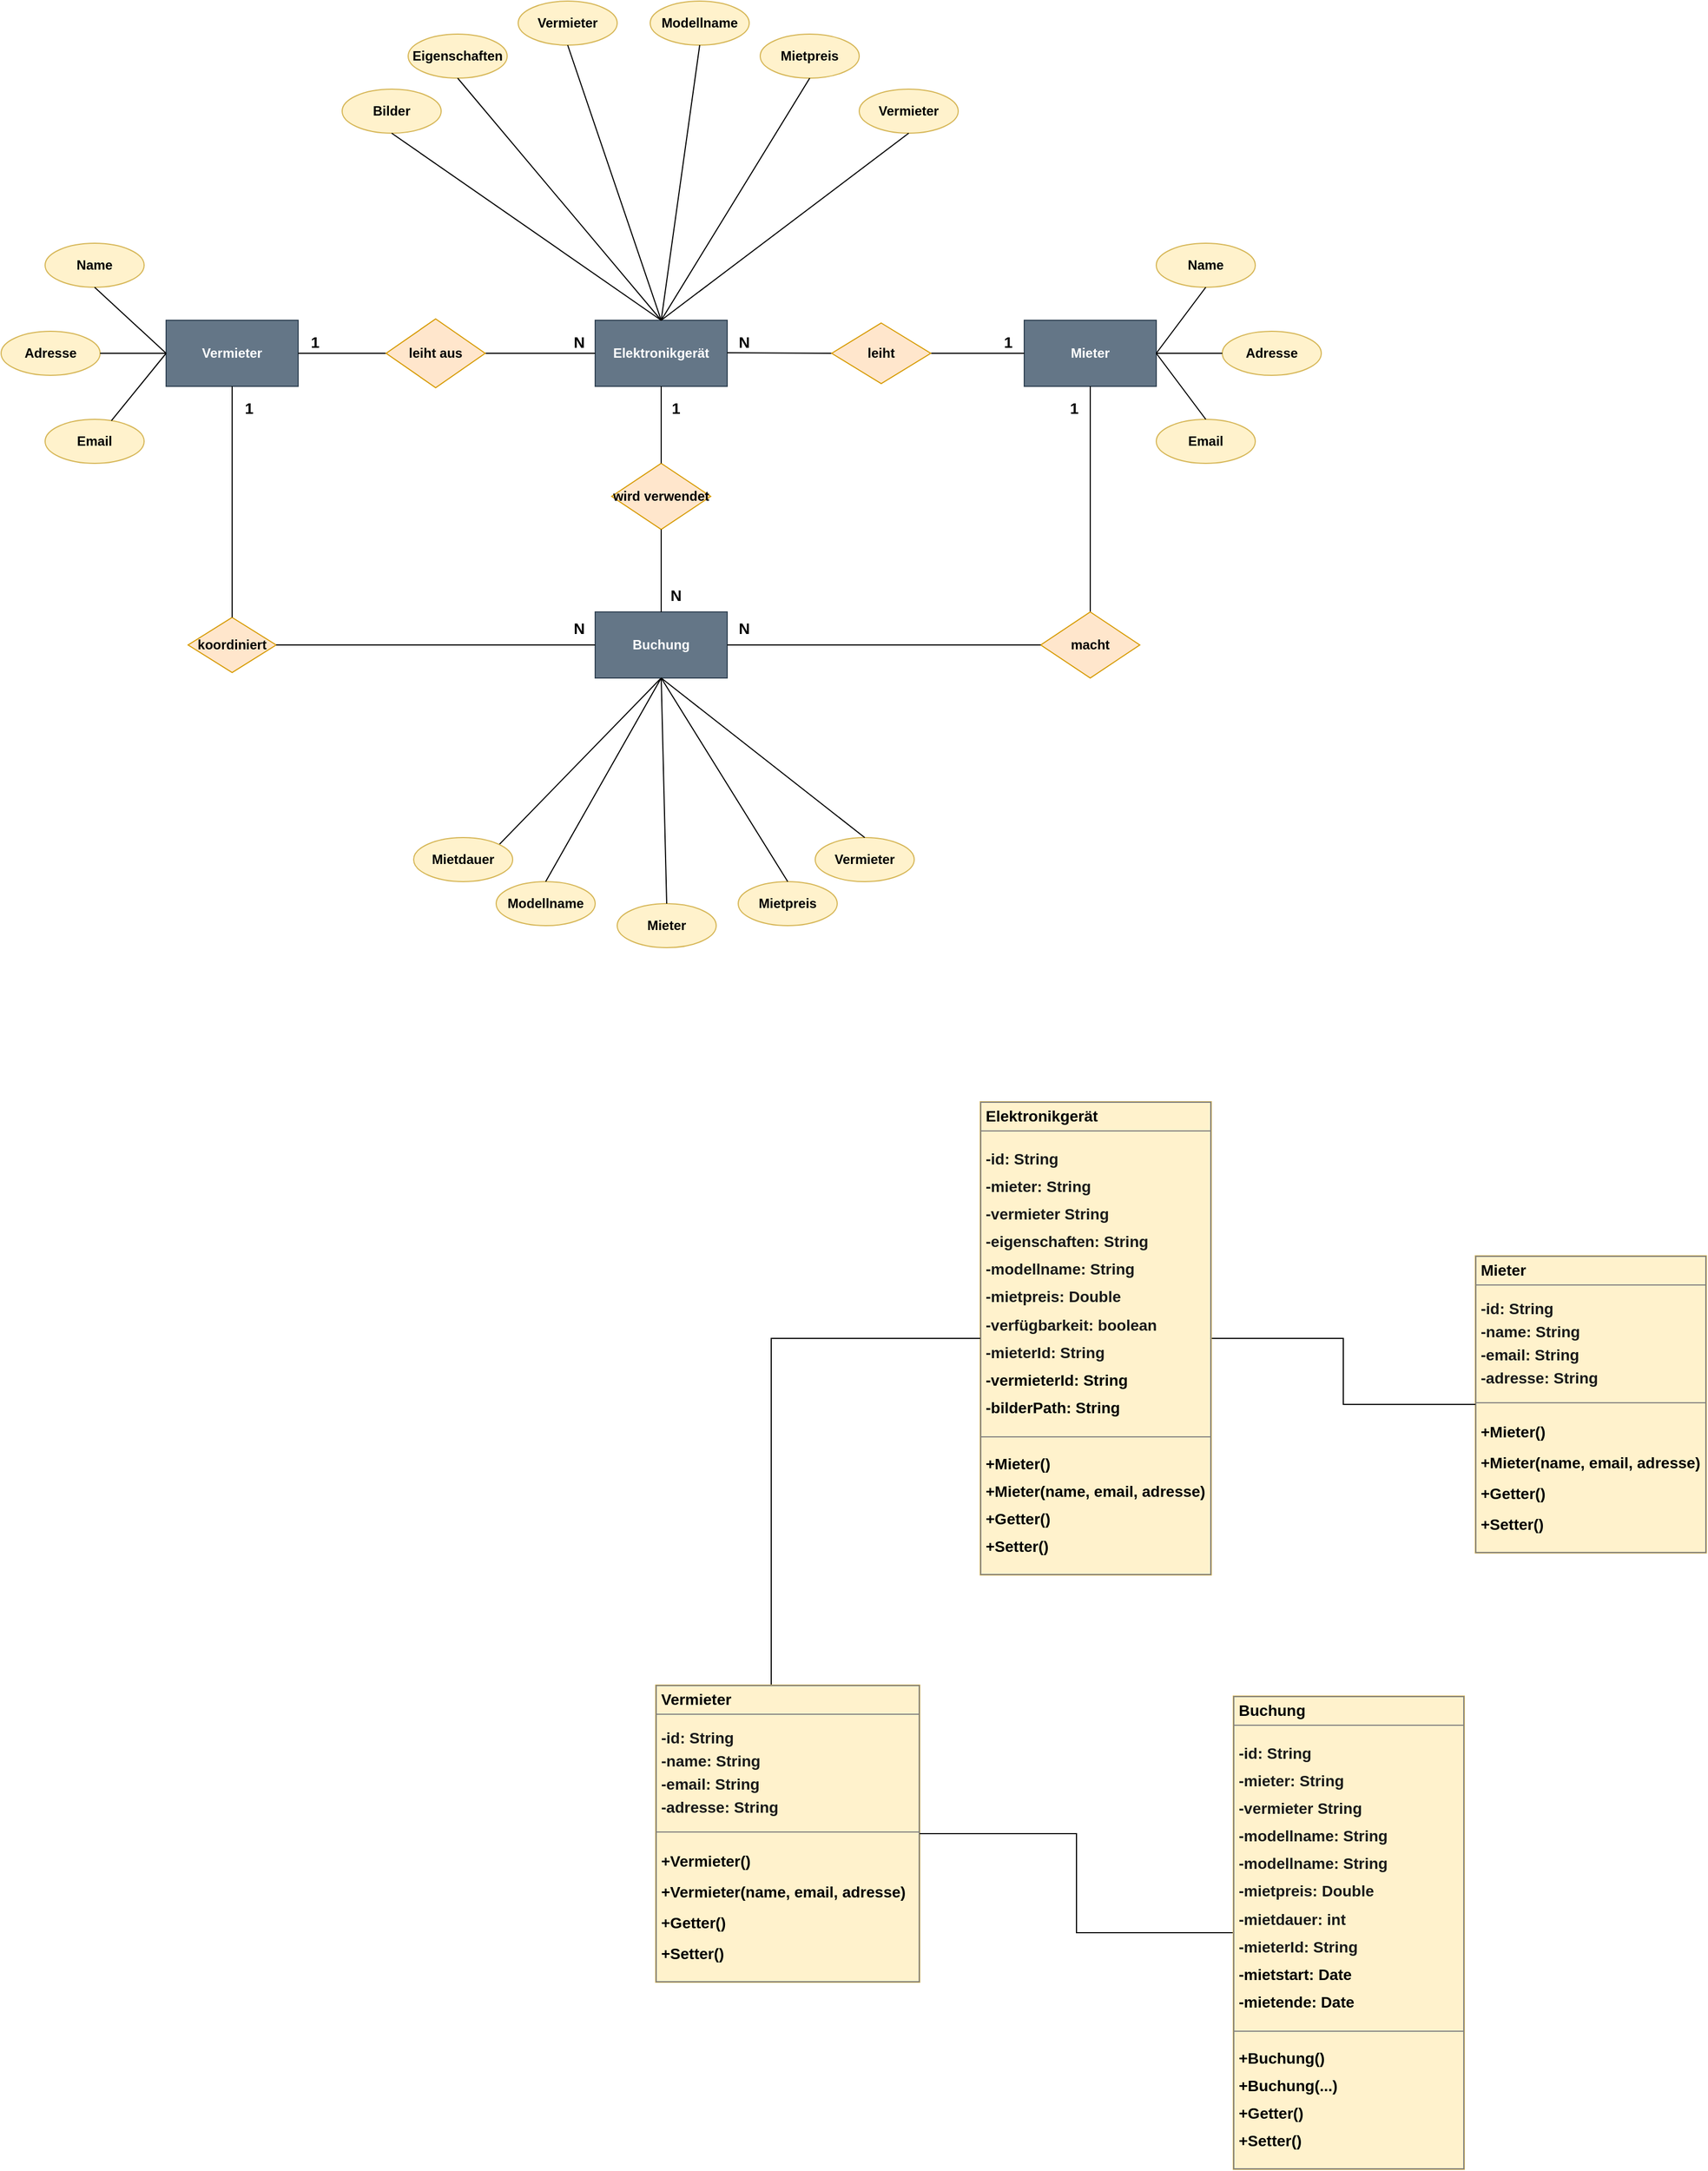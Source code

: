 <mxfile version="24.3.1" type="github">
  <diagram name="Seite-1" id="sf7AtgLrdprSRRGnxpYT">
    <mxGraphModel dx="2856" dy="878" grid="1" gridSize="10" guides="1" tooltips="1" connect="1" arrows="1" fold="1" page="1" pageScale="1" pageWidth="1169" pageHeight="827" background="#ffffff" math="0" shadow="0">
      <root>
        <mxCell id="0" />
        <mxCell id="1" parent="0" />
        <mxCell id="HqAzUA0z8fRsG4E1p8cJ-1" value="&lt;b&gt;Vermieter&lt;/b&gt;" style="rounded=0;whiteSpace=wrap;html=1;fillColor=#647687;strokeColor=#314354;fontColor=#ffffff;" parent="1" vertex="1">
          <mxGeometry x="-50" y="320" width="120" height="60" as="geometry" />
        </mxCell>
        <mxCell id="HqAzUA0z8fRsG4E1p8cJ-2" value="&lt;b&gt;Mieter&lt;/b&gt;" style="rounded=0;whiteSpace=wrap;html=1;fillColor=#647687;fontColor=#ffffff;strokeColor=#314354;" parent="1" vertex="1">
          <mxGeometry x="730" y="320" width="120" height="60" as="geometry" />
        </mxCell>
        <mxCell id="HqAzUA0z8fRsG4E1p8cJ-3" value="&lt;b&gt;Elektronikgerät&lt;/b&gt;" style="rounded=0;whiteSpace=wrap;html=1;fillColor=#647687;fontColor=#ffffff;strokeColor=#314354;" parent="1" vertex="1">
          <mxGeometry x="340" y="320" width="120" height="60" as="geometry" />
        </mxCell>
        <mxCell id="HqAzUA0z8fRsG4E1p8cJ-5" value="" style="endArrow=none;html=1;rounded=0;exitX=1;exitY=0.5;exitDx=0;exitDy=0;entryX=0;entryY=0.5;entryDx=0;entryDy=0;entryPerimeter=0;" parent="1" source="HqAzUA0z8fRsG4E1p8cJ-7" target="HqAzUA0z8fRsG4E1p8cJ-3" edge="1">
          <mxGeometry width="50" height="50" relative="1" as="geometry">
            <mxPoint x="350" y="400" as="sourcePoint" />
            <mxPoint x="400" y="350" as="targetPoint" />
          </mxGeometry>
        </mxCell>
        <mxCell id="HqAzUA0z8fRsG4E1p8cJ-6" value="" style="endArrow=none;html=1;rounded=0;exitX=1;exitY=0.5;exitDx=0;exitDy=0;entryX=0;entryY=0.5;entryDx=0;entryDy=0;" parent="1" source="HqAzUA0z8fRsG4E1p8cJ-9" target="HqAzUA0z8fRsG4E1p8cJ-2" edge="1">
          <mxGeometry width="50" height="50" relative="1" as="geometry">
            <mxPoint x="460" y="349.5" as="sourcePoint" />
            <mxPoint x="640" y="349.5" as="targetPoint" />
          </mxGeometry>
        </mxCell>
        <mxCell id="HqAzUA0z8fRsG4E1p8cJ-8" value="" style="endArrow=none;html=1;rounded=0;exitX=1;exitY=0.5;exitDx=0;exitDy=0;entryX=0;entryY=0.5;entryDx=0;entryDy=0;entryPerimeter=0;" parent="1" source="HqAzUA0z8fRsG4E1p8cJ-1" target="HqAzUA0z8fRsG4E1p8cJ-7" edge="1">
          <mxGeometry width="50" height="50" relative="1" as="geometry">
            <mxPoint x="160" y="350" as="sourcePoint" />
            <mxPoint x="340" y="350" as="targetPoint" />
          </mxGeometry>
        </mxCell>
        <mxCell id="HqAzUA0z8fRsG4E1p8cJ-7" value="&lt;b&gt;leiht aus&lt;/b&gt;" style="rhombus;whiteSpace=wrap;html=1;fillColor=#ffe6cc;strokeColor=#d79b00;" parent="1" vertex="1">
          <mxGeometry x="150" y="318.75" width="90" height="62.5" as="geometry" />
        </mxCell>
        <mxCell id="HqAzUA0z8fRsG4E1p8cJ-10" value="" style="endArrow=none;html=1;rounded=0;exitX=1;exitY=0.5;exitDx=0;exitDy=0;entryX=0;entryY=0.5;entryDx=0;entryDy=0;entryPerimeter=0;" parent="1" target="HqAzUA0z8fRsG4E1p8cJ-9" edge="1">
          <mxGeometry width="50" height="50" relative="1" as="geometry">
            <mxPoint x="460" y="349.5" as="sourcePoint" />
            <mxPoint x="640" y="349.5" as="targetPoint" />
          </mxGeometry>
        </mxCell>
        <mxCell id="HqAzUA0z8fRsG4E1p8cJ-9" value="&lt;b&gt;leiht&lt;/b&gt;" style="rhombus;whiteSpace=wrap;html=1;fillColor=#ffe6cc;strokeColor=#d79b00;" parent="1" vertex="1">
          <mxGeometry x="555" y="322.5" width="90" height="55" as="geometry" />
        </mxCell>
        <mxCell id="HqAzUA0z8fRsG4E1p8cJ-11" value="&lt;b&gt;Adresse&lt;/b&gt;" style="ellipse;whiteSpace=wrap;html=1;fillColor=#fff2cc;strokeColor=#d6b656;" parent="1" vertex="1">
          <mxGeometry x="-200" y="330" width="90" height="40" as="geometry" />
        </mxCell>
        <mxCell id="HqAzUA0z8fRsG4E1p8cJ-12" value="&lt;b&gt;Name&lt;/b&gt;" style="ellipse;whiteSpace=wrap;html=1;fillColor=#fff2cc;strokeColor=#d6b656;" parent="1" vertex="1">
          <mxGeometry x="-160" y="250" width="90" height="40" as="geometry" />
        </mxCell>
        <mxCell id="HqAzUA0z8fRsG4E1p8cJ-13" value="&lt;b&gt;Email&lt;/b&gt;" style="ellipse;whiteSpace=wrap;html=1;fillColor=#fff2cc;strokeColor=#d6b656;" parent="1" vertex="1">
          <mxGeometry x="-160" y="410" width="90" height="40" as="geometry" />
        </mxCell>
        <mxCell id="HqAzUA0z8fRsG4E1p8cJ-14" value="" style="endArrow=none;html=1;rounded=0;exitX=0.5;exitY=1;exitDx=0;exitDy=0;entryX=0;entryY=0.5;entryDx=0;entryDy=0;" parent="1" source="HqAzUA0z8fRsG4E1p8cJ-12" target="HqAzUA0z8fRsG4E1p8cJ-1" edge="1">
          <mxGeometry width="50" height="50" relative="1" as="geometry">
            <mxPoint x="-70" y="280" as="sourcePoint" />
            <mxPoint x="20" y="280" as="targetPoint" />
          </mxGeometry>
        </mxCell>
        <mxCell id="HqAzUA0z8fRsG4E1p8cJ-16" value="" style="endArrow=none;html=1;rounded=0;exitX=0;exitY=0.5;exitDx=0;exitDy=0;entryX=1;entryY=0.5;entryDx=0;entryDy=0;" parent="1" source="HqAzUA0z8fRsG4E1p8cJ-1" target="HqAzUA0z8fRsG4E1p8cJ-11" edge="1">
          <mxGeometry width="50" height="50" relative="1" as="geometry">
            <mxPoint x="-100" y="300" as="sourcePoint" />
            <mxPoint x="-40" y="360" as="targetPoint" />
          </mxGeometry>
        </mxCell>
        <mxCell id="HqAzUA0z8fRsG4E1p8cJ-17" value="" style="endArrow=none;html=1;rounded=0;exitX=0;exitY=0.5;exitDx=0;exitDy=0;" parent="1" source="HqAzUA0z8fRsG4E1p8cJ-1" target="HqAzUA0z8fRsG4E1p8cJ-13" edge="1">
          <mxGeometry width="50" height="50" relative="1" as="geometry">
            <mxPoint x="-40" y="360" as="sourcePoint" />
            <mxPoint x="-100" y="360" as="targetPoint" />
          </mxGeometry>
        </mxCell>
        <mxCell id="HqAzUA0z8fRsG4E1p8cJ-18" value="&lt;b&gt;Mietpreis&lt;/b&gt;" style="ellipse;whiteSpace=wrap;html=1;fillColor=#fff2cc;strokeColor=#d6b656;" parent="1" vertex="1">
          <mxGeometry x="490" y="60" width="90" height="40" as="geometry" />
        </mxCell>
        <mxCell id="HqAzUA0z8fRsG4E1p8cJ-19" value="" style="endArrow=none;html=1;rounded=0;exitX=0.5;exitY=0;exitDx=0;exitDy=0;entryX=0.5;entryY=1;entryDx=0;entryDy=0;" parent="1" source="HqAzUA0z8fRsG4E1p8cJ-3" target="HqAzUA0z8fRsG4E1p8cJ-18" edge="1">
          <mxGeometry width="50" height="50" relative="1" as="geometry">
            <mxPoint x="444" y="220" as="sourcePoint" />
            <mxPoint x="384" y="220" as="targetPoint" />
          </mxGeometry>
        </mxCell>
        <mxCell id="HqAzUA0z8fRsG4E1p8cJ-20" value="" style="endArrow=none;html=1;rounded=0;exitX=0.5;exitY=1;exitDx=0;exitDy=0;entryX=0.5;entryY=1;entryDx=0;entryDy=0;" parent="1" source="HqAzUA0z8fRsG4E1p8cJ-32" target="HqAzUA0z8fRsG4E1p8cJ-21" edge="1">
          <mxGeometry width="50" height="50" relative="1" as="geometry">
            <mxPoint x="470" y="280" as="sourcePoint" />
            <mxPoint x="530" y="130" as="targetPoint" />
          </mxGeometry>
        </mxCell>
        <mxCell id="HqAzUA0z8fRsG4E1p8cJ-21" value="&lt;b&gt;Mietdauer&lt;/b&gt;" style="ellipse;whiteSpace=wrap;html=1;fillColor=#fff2cc;strokeColor=#d6b656;" parent="1" vertex="1">
          <mxGeometry x="175" y="790" width="90" height="40" as="geometry" />
        </mxCell>
        <mxCell id="HqAzUA0z8fRsG4E1p8cJ-23" value="&lt;b&gt;Modellname&lt;/b&gt;" style="ellipse;whiteSpace=wrap;html=1;fillColor=#fff2cc;strokeColor=#d6b656;" parent="1" vertex="1">
          <mxGeometry x="390" y="30" width="90" height="40" as="geometry" />
        </mxCell>
        <mxCell id="HqAzUA0z8fRsG4E1p8cJ-24" value="&lt;b&gt;Vermieter&lt;/b&gt;" style="ellipse;whiteSpace=wrap;html=1;fillColor=#fff2cc;strokeColor=#d6b656;" parent="1" vertex="1">
          <mxGeometry x="270" y="30" width="90" height="40" as="geometry" />
        </mxCell>
        <mxCell id="HqAzUA0z8fRsG4E1p8cJ-25" value="&lt;b&gt;Vermieter&lt;/b&gt;" style="ellipse;whiteSpace=wrap;html=1;fillColor=#fff2cc;strokeColor=#d6b656;" parent="1" vertex="1">
          <mxGeometry x="580" y="110" width="90" height="40" as="geometry" />
        </mxCell>
        <mxCell id="HqAzUA0z8fRsG4E1p8cJ-26" value="" style="endArrow=none;html=1;rounded=0;entryX=0.5;entryY=1;entryDx=0;entryDy=0;exitX=0.5;exitY=0;exitDx=0;exitDy=0;" parent="1" source="HqAzUA0z8fRsG4E1p8cJ-3" target="HqAzUA0z8fRsG4E1p8cJ-23" edge="1">
          <mxGeometry width="50" height="50" relative="1" as="geometry">
            <mxPoint x="310" y="290" as="sourcePoint" />
            <mxPoint x="410" y="100" as="targetPoint" />
          </mxGeometry>
        </mxCell>
        <mxCell id="HqAzUA0z8fRsG4E1p8cJ-27" value="" style="endArrow=none;html=1;rounded=0;entryX=0.5;entryY=1;entryDx=0;entryDy=0;exitX=0.5;exitY=0;exitDx=0;exitDy=0;" parent="1" source="HqAzUA0z8fRsG4E1p8cJ-3" target="HqAzUA0z8fRsG4E1p8cJ-24" edge="1">
          <mxGeometry width="50" height="50" relative="1" as="geometry">
            <mxPoint x="410" y="330" as="sourcePoint" />
            <mxPoint x="320" y="130" as="targetPoint" />
          </mxGeometry>
        </mxCell>
        <mxCell id="HqAzUA0z8fRsG4E1p8cJ-28" value="" style="endArrow=none;html=1;rounded=0;exitX=0.5;exitY=0;exitDx=0;exitDy=0;entryX=0.5;entryY=1;entryDx=0;entryDy=0;" parent="1" source="HqAzUA0z8fRsG4E1p8cJ-3" target="HqAzUA0z8fRsG4E1p8cJ-25" edge="1">
          <mxGeometry width="50" height="50" relative="1" as="geometry">
            <mxPoint x="410" y="330" as="sourcePoint" />
            <mxPoint x="495" y="130" as="targetPoint" />
          </mxGeometry>
        </mxCell>
        <mxCell id="HqAzUA0z8fRsG4E1p8cJ-30" value="&lt;b&gt;Eigenschaften&lt;/b&gt;" style="ellipse;whiteSpace=wrap;html=1;fillColor=#fff2cc;strokeColor=#d6b656;" parent="1" vertex="1">
          <mxGeometry x="170" y="60" width="90" height="40" as="geometry" />
        </mxCell>
        <mxCell id="HqAzUA0z8fRsG4E1p8cJ-31" value="" style="endArrow=none;html=1;rounded=0;entryX=0.5;entryY=1;entryDx=0;entryDy=0;" parent="1" target="HqAzUA0z8fRsG4E1p8cJ-30" edge="1">
          <mxGeometry width="50" height="50" relative="1" as="geometry">
            <mxPoint x="400" y="320" as="sourcePoint" />
            <mxPoint x="255" y="130" as="targetPoint" />
          </mxGeometry>
        </mxCell>
        <mxCell id="HqAzUA0z8fRsG4E1p8cJ-32" value="&lt;b&gt;Buchung&lt;/b&gt;" style="rounded=0;whiteSpace=wrap;html=1;fillColor=#647687;strokeColor=#314354;fontColor=#ffffff;" parent="1" vertex="1">
          <mxGeometry x="340" y="585" width="120" height="60" as="geometry" />
        </mxCell>
        <mxCell id="HqAzUA0z8fRsG4E1p8cJ-33" value="&lt;b&gt;koordiniert&lt;/b&gt;" style="rhombus;whiteSpace=wrap;html=1;fillColor=#ffe6cc;strokeColor=#d79b00;" parent="1" vertex="1">
          <mxGeometry x="-30" y="590" width="80" height="50" as="geometry" />
        </mxCell>
        <mxCell id="HqAzUA0z8fRsG4E1p8cJ-34" value="&lt;b&gt;wird verwendet&lt;/b&gt;" style="rhombus;whiteSpace=wrap;html=1;fillColor=#ffe6cc;strokeColor=#d79b00;" parent="1" vertex="1">
          <mxGeometry x="355" y="450" width="90" height="60" as="geometry" />
        </mxCell>
        <mxCell id="HqAzUA0z8fRsG4E1p8cJ-35" value="" style="endArrow=none;html=1;rounded=0;entryX=0.5;entryY=1;entryDx=0;entryDy=0;exitX=0.5;exitY=0;exitDx=0;exitDy=0;" parent="1" source="HqAzUA0z8fRsG4E1p8cJ-34" target="HqAzUA0z8fRsG4E1p8cJ-3" edge="1">
          <mxGeometry width="50" height="50" relative="1" as="geometry">
            <mxPoint x="400" y="490" as="sourcePoint" />
            <mxPoint x="450" y="400" as="targetPoint" />
          </mxGeometry>
        </mxCell>
        <mxCell id="HqAzUA0z8fRsG4E1p8cJ-36" value="" style="endArrow=none;html=1;rounded=0;entryX=0.5;entryY=1;entryDx=0;entryDy=0;exitX=0.5;exitY=0;exitDx=0;exitDy=0;" parent="1" source="HqAzUA0z8fRsG4E1p8cJ-32" target="HqAzUA0z8fRsG4E1p8cJ-34" edge="1">
          <mxGeometry width="50" height="50" relative="1" as="geometry">
            <mxPoint x="399.5" y="580" as="sourcePoint" />
            <mxPoint x="399.5" y="500" as="targetPoint" />
          </mxGeometry>
        </mxCell>
        <mxCell id="HqAzUA0z8fRsG4E1p8cJ-37" value="" style="endArrow=none;html=1;rounded=0;entryX=0.5;entryY=1;entryDx=0;entryDy=0;exitX=0.5;exitY=0;exitDx=0;exitDy=0;" parent="1" source="HqAzUA0z8fRsG4E1p8cJ-33" target="HqAzUA0z8fRsG4E1p8cJ-1" edge="1">
          <mxGeometry width="50" height="50" relative="1" as="geometry">
            <mxPoint x="9.5" y="515" as="sourcePoint" />
            <mxPoint x="9.5" y="445" as="targetPoint" />
          </mxGeometry>
        </mxCell>
        <mxCell id="HqAzUA0z8fRsG4E1p8cJ-38" value="" style="endArrow=none;html=1;rounded=0;exitX=1;exitY=0.5;exitDx=0;exitDy=0;entryX=0;entryY=0.5;entryDx=0;entryDy=0;" parent="1" source="HqAzUA0z8fRsG4E1p8cJ-33" target="HqAzUA0z8fRsG4E1p8cJ-32" edge="1">
          <mxGeometry width="50" height="50" relative="1" as="geometry">
            <mxPoint x="90" y="614.5" as="sourcePoint" />
            <mxPoint x="180" y="615.5" as="targetPoint" />
          </mxGeometry>
        </mxCell>
        <mxCell id="HqAzUA0z8fRsG4E1p8cJ-39" value="" style="endArrow=none;html=1;rounded=0;entryX=0.5;entryY=1;entryDx=0;entryDy=0;exitX=0.5;exitY=0;exitDx=0;exitDy=0;" parent="1" source="HqAzUA0z8fRsG4E1p8cJ-40" target="HqAzUA0z8fRsG4E1p8cJ-2" edge="1">
          <mxGeometry width="50" height="50" relative="1" as="geometry">
            <mxPoint x="670" y="452.5" as="sourcePoint" />
            <mxPoint x="670" y="382.5" as="targetPoint" />
          </mxGeometry>
        </mxCell>
        <mxCell id="HqAzUA0z8fRsG4E1p8cJ-40" value="&lt;b&gt;macht&lt;/b&gt;" style="rhombus;whiteSpace=wrap;html=1;fillColor=#ffe6cc;strokeColor=#d79b00;" parent="1" vertex="1">
          <mxGeometry x="745" y="585" width="90" height="60" as="geometry" />
        </mxCell>
        <mxCell id="HqAzUA0z8fRsG4E1p8cJ-42" value="" style="endArrow=none;html=1;rounded=0;exitX=1;exitY=0.5;exitDx=0;exitDy=0;entryX=0;entryY=0.5;entryDx=0;entryDy=0;" parent="1" source="HqAzUA0z8fRsG4E1p8cJ-32" target="HqAzUA0z8fRsG4E1p8cJ-40" edge="1">
          <mxGeometry width="50" height="50" relative="1" as="geometry">
            <mxPoint x="60" y="625" as="sourcePoint" />
            <mxPoint x="350" y="625" as="targetPoint" />
          </mxGeometry>
        </mxCell>
        <mxCell id="HqAzUA0z8fRsG4E1p8cJ-43" value="&lt;b&gt;Bilder&lt;/b&gt;" style="ellipse;whiteSpace=wrap;html=1;fillColor=#fff2cc;strokeColor=#d6b656;" parent="1" vertex="1">
          <mxGeometry x="110" y="110" width="90" height="40" as="geometry" />
        </mxCell>
        <mxCell id="HqAzUA0z8fRsG4E1p8cJ-44" value="" style="endArrow=none;html=1;rounded=0;entryX=0.5;entryY=1;entryDx=0;entryDy=0;exitX=0.5;exitY=0;exitDx=0;exitDy=0;" parent="1" source="HqAzUA0z8fRsG4E1p8cJ-3" target="HqAzUA0z8fRsG4E1p8cJ-43" edge="1">
          <mxGeometry width="50" height="50" relative="1" as="geometry">
            <mxPoint x="410" y="330" as="sourcePoint" />
            <mxPoint x="195" y="130" as="targetPoint" />
          </mxGeometry>
        </mxCell>
        <mxCell id="HqAzUA0z8fRsG4E1p8cJ-45" value="&lt;b&gt;Mieter&lt;/b&gt;" style="ellipse;whiteSpace=wrap;html=1;fillColor=#fff2cc;strokeColor=#d6b656;" parent="1" vertex="1">
          <mxGeometry x="360" y="850" width="90" height="40" as="geometry" />
        </mxCell>
        <mxCell id="HqAzUA0z8fRsG4E1p8cJ-46" value="" style="endArrow=none;html=1;rounded=0;entryX=0.5;entryY=1;entryDx=0;entryDy=0;exitX=0.5;exitY=0;exitDx=0;exitDy=0;" parent="1" source="HqAzUA0z8fRsG4E1p8cJ-45" target="HqAzUA0z8fRsG4E1p8cJ-32" edge="1">
          <mxGeometry width="50" height="50" relative="1" as="geometry">
            <mxPoint x="438" y="930" as="sourcePoint" />
            <mxPoint x="413" y="690" as="targetPoint" />
          </mxGeometry>
        </mxCell>
        <mxCell id="HqAzUA0z8fRsG4E1p8cJ-47" value="&lt;b&gt;Vermieter&lt;/b&gt;" style="ellipse;whiteSpace=wrap;html=1;fillColor=#fff2cc;strokeColor=#d6b656;" parent="1" vertex="1">
          <mxGeometry x="540" y="790" width="90" height="40" as="geometry" />
        </mxCell>
        <mxCell id="HqAzUA0z8fRsG4E1p8cJ-48" value="" style="endArrow=none;html=1;rounded=0;entryX=0.5;entryY=1;entryDx=0;entryDy=0;exitX=0.5;exitY=0;exitDx=0;exitDy=0;" parent="1" source="HqAzUA0z8fRsG4E1p8cJ-47" target="HqAzUA0z8fRsG4E1p8cJ-32" edge="1">
          <mxGeometry width="50" height="50" relative="1" as="geometry">
            <mxPoint x="410" y="840" as="sourcePoint" />
            <mxPoint x="410" y="655" as="targetPoint" />
          </mxGeometry>
        </mxCell>
        <mxCell id="HqAzUA0z8fRsG4E1p8cJ-49" value="&lt;b&gt;Modellname&lt;/b&gt;" style="ellipse;whiteSpace=wrap;html=1;fillColor=#fff2cc;strokeColor=#d6b656;" parent="1" vertex="1">
          <mxGeometry x="250" y="830" width="90" height="40" as="geometry" />
        </mxCell>
        <mxCell id="HqAzUA0z8fRsG4E1p8cJ-50" value="" style="endArrow=none;html=1;rounded=0;entryX=0.5;entryY=1;entryDx=0;entryDy=0;exitX=0.5;exitY=0;exitDx=0;exitDy=0;" parent="1" source="HqAzUA0z8fRsG4E1p8cJ-49" target="HqAzUA0z8fRsG4E1p8cJ-32" edge="1">
          <mxGeometry width="50" height="50" relative="1" as="geometry">
            <mxPoint x="360" y="840" as="sourcePoint" />
            <mxPoint x="360" y="655" as="targetPoint" />
          </mxGeometry>
        </mxCell>
        <mxCell id="HqAzUA0z8fRsG4E1p8cJ-51" value="&lt;b&gt;Mietpreis&lt;/b&gt;" style="ellipse;whiteSpace=wrap;html=1;fillColor=#fff2cc;strokeColor=#d6b656;" parent="1" vertex="1">
          <mxGeometry x="470" y="830" width="90" height="40" as="geometry" />
        </mxCell>
        <mxCell id="HqAzUA0z8fRsG4E1p8cJ-52" value="" style="endArrow=none;html=1;rounded=0;entryX=0.5;entryY=1;entryDx=0;entryDy=0;exitX=0.5;exitY=0;exitDx=0;exitDy=0;" parent="1" source="HqAzUA0z8fRsG4E1p8cJ-51" target="HqAzUA0z8fRsG4E1p8cJ-32" edge="1">
          <mxGeometry width="50" height="50" relative="1" as="geometry">
            <mxPoint x="415" y="860" as="sourcePoint" />
            <mxPoint x="410" y="655" as="targetPoint" />
          </mxGeometry>
        </mxCell>
        <mxCell id="HqAzUA0z8fRsG4E1p8cJ-54" value="&lt;b&gt;Name&lt;/b&gt;" style="ellipse;whiteSpace=wrap;html=1;fillColor=#fff2cc;strokeColor=#d6b656;" parent="1" vertex="1">
          <mxGeometry x="850" y="250" width="90" height="40" as="geometry" />
        </mxCell>
        <mxCell id="HqAzUA0z8fRsG4E1p8cJ-55" value="&lt;b&gt;Adresse&lt;/b&gt;" style="ellipse;whiteSpace=wrap;html=1;fillColor=#fff2cc;strokeColor=#d6b656;" parent="1" vertex="1">
          <mxGeometry x="910" y="330" width="90" height="40" as="geometry" />
        </mxCell>
        <mxCell id="HqAzUA0z8fRsG4E1p8cJ-56" value="&lt;b&gt;Email&lt;/b&gt;" style="ellipse;whiteSpace=wrap;html=1;fillColor=#fff2cc;strokeColor=#d6b656;" parent="1" vertex="1">
          <mxGeometry x="850" y="410" width="90" height="40" as="geometry" />
        </mxCell>
        <mxCell id="HqAzUA0z8fRsG4E1p8cJ-57" value="" style="endArrow=none;html=1;rounded=0;exitX=1;exitY=0.5;exitDx=0;exitDy=0;entryX=0;entryY=0.5;entryDx=0;entryDy=0;" parent="1" source="HqAzUA0z8fRsG4E1p8cJ-2" target="HqAzUA0z8fRsG4E1p8cJ-55" edge="1">
          <mxGeometry width="50" height="50" relative="1" as="geometry">
            <mxPoint x="890" y="330" as="sourcePoint" />
            <mxPoint x="900" y="380" as="targetPoint" />
          </mxGeometry>
        </mxCell>
        <mxCell id="HqAzUA0z8fRsG4E1p8cJ-58" value="" style="endArrow=none;html=1;rounded=0;exitX=1;exitY=0.5;exitDx=0;exitDy=0;entryX=0.5;entryY=1;entryDx=0;entryDy=0;" parent="1" source="HqAzUA0z8fRsG4E1p8cJ-2" target="HqAzUA0z8fRsG4E1p8cJ-54" edge="1">
          <mxGeometry width="50" height="50" relative="1" as="geometry">
            <mxPoint x="860" y="360" as="sourcePoint" />
            <mxPoint x="920" y="360" as="targetPoint" />
          </mxGeometry>
        </mxCell>
        <mxCell id="HqAzUA0z8fRsG4E1p8cJ-59" value="" style="endArrow=none;html=1;rounded=0;exitX=1;exitY=0.5;exitDx=0;exitDy=0;entryX=0.5;entryY=0;entryDx=0;entryDy=0;" parent="1" source="HqAzUA0z8fRsG4E1p8cJ-2" target="HqAzUA0z8fRsG4E1p8cJ-56" edge="1">
          <mxGeometry width="50" height="50" relative="1" as="geometry">
            <mxPoint x="860" y="360" as="sourcePoint" />
            <mxPoint x="920" y="360" as="targetPoint" />
          </mxGeometry>
        </mxCell>
        <mxCell id="HqAzUA0z8fRsG4E1p8cJ-60" value="&lt;p style=&quot;line-height: 140%;&quot;&gt;&lt;font style=&quot;font-size: 14px;&quot;&gt;&lt;b&gt;1&lt;/b&gt;&lt;/font&gt;&lt;/p&gt;" style="text;html=1;align=center;verticalAlign=middle;resizable=0;points=[];autosize=1;strokeColor=none;fillColor=none;glass=0;shadow=0;" parent="1" vertex="1">
          <mxGeometry x="70" y="310" width="30" height="60" as="geometry" />
        </mxCell>
        <mxCell id="HqAzUA0z8fRsG4E1p8cJ-61" value="&lt;p style=&quot;line-height: 140%;&quot;&gt;&lt;font style=&quot;font-size: 14px;&quot;&gt;&lt;b&gt;1&lt;/b&gt;&lt;/font&gt;&lt;/p&gt;" style="text;html=1;align=center;verticalAlign=middle;resizable=0;points=[];autosize=1;strokeColor=none;fillColor=none;glass=0;shadow=0;" parent="1" vertex="1">
          <mxGeometry x="700" y="310" width="30" height="60" as="geometry" />
        </mxCell>
        <mxCell id="HqAzUA0z8fRsG4E1p8cJ-62" value="&lt;p style=&quot;line-height: 140%;&quot;&gt;&lt;font style=&quot;font-size: 14px;&quot;&gt;&lt;b&gt;1&lt;/b&gt;&lt;/font&gt;&lt;/p&gt;" style="text;html=1;align=center;verticalAlign=middle;resizable=0;points=[];autosize=1;strokeColor=none;fillColor=none;glass=0;shadow=0;" parent="1" vertex="1">
          <mxGeometry x="760" y="370" width="30" height="60" as="geometry" />
        </mxCell>
        <mxCell id="HqAzUA0z8fRsG4E1p8cJ-63" value="&lt;p style=&quot;line-height: 140%;&quot;&gt;&lt;font style=&quot;font-size: 14px;&quot;&gt;&lt;b&gt;N&lt;/b&gt;&lt;/font&gt;&lt;/p&gt;" style="text;html=1;align=center;verticalAlign=middle;resizable=0;points=[];autosize=1;strokeColor=none;fillColor=none;glass=0;shadow=0;" parent="1" vertex="1">
          <mxGeometry x="310" y="310" width="30" height="60" as="geometry" />
        </mxCell>
        <mxCell id="HqAzUA0z8fRsG4E1p8cJ-64" value="&lt;p style=&quot;line-height: 140%;&quot;&gt;&lt;font style=&quot;font-size: 14px;&quot;&gt;&lt;b&gt;N&lt;/b&gt;&lt;/font&gt;&lt;/p&gt;" style="text;html=1;align=center;verticalAlign=middle;resizable=0;points=[];autosize=1;strokeColor=none;fillColor=none;glass=0;shadow=0;" parent="1" vertex="1">
          <mxGeometry x="460" y="310" width="30" height="60" as="geometry" />
        </mxCell>
        <mxCell id="HqAzUA0z8fRsG4E1p8cJ-65" value="&lt;p style=&quot;line-height: 140%;&quot;&gt;&lt;font style=&quot;font-size: 14px;&quot;&gt;&lt;b&gt;N&lt;/b&gt;&lt;/font&gt;&lt;/p&gt;" style="text;html=1;align=center;verticalAlign=middle;resizable=0;points=[];autosize=1;strokeColor=none;fillColor=none;glass=0;shadow=0;" parent="1" vertex="1">
          <mxGeometry x="460" y="570" width="30" height="60" as="geometry" />
        </mxCell>
        <mxCell id="HqAzUA0z8fRsG4E1p8cJ-66" value="&lt;p style=&quot;line-height: 140%;&quot;&gt;&lt;font style=&quot;font-size: 14px;&quot;&gt;&lt;b&gt;1&lt;/b&gt;&lt;/font&gt;&lt;/p&gt;" style="text;html=1;align=center;verticalAlign=middle;resizable=0;points=[];autosize=1;strokeColor=none;fillColor=none;glass=0;shadow=0;" parent="1" vertex="1">
          <mxGeometry x="10" y="370" width="30" height="60" as="geometry" />
        </mxCell>
        <mxCell id="HqAzUA0z8fRsG4E1p8cJ-67" value="&lt;p style=&quot;line-height: 140%;&quot;&gt;&lt;font style=&quot;font-size: 14px;&quot;&gt;&lt;b&gt;N&lt;/b&gt;&lt;/font&gt;&lt;/p&gt;" style="text;html=1;align=center;verticalAlign=middle;resizable=0;points=[];autosize=1;strokeColor=none;fillColor=none;glass=0;shadow=0;" parent="1" vertex="1">
          <mxGeometry x="310" y="570" width="30" height="60" as="geometry" />
        </mxCell>
        <mxCell id="HqAzUA0z8fRsG4E1p8cJ-68" value="&lt;p style=&quot;line-height: 140%;&quot;&gt;&lt;font style=&quot;font-size: 14px;&quot;&gt;&lt;b&gt;1&lt;/b&gt;&lt;/font&gt;&lt;/p&gt;" style="text;html=1;align=center;verticalAlign=middle;resizable=0;points=[];autosize=1;strokeColor=none;fillColor=none;glass=0;shadow=0;" parent="1" vertex="1">
          <mxGeometry x="398" y="370" width="30" height="60" as="geometry" />
        </mxCell>
        <mxCell id="HqAzUA0z8fRsG4E1p8cJ-69" value="&lt;p style=&quot;line-height: 140%;&quot;&gt;&lt;font style=&quot;font-size: 14px;&quot;&gt;&lt;b&gt;N&lt;/b&gt;&lt;/font&gt;&lt;/p&gt;" style="text;html=1;align=center;verticalAlign=middle;resizable=0;points=[];autosize=1;strokeColor=none;fillColor=none;glass=0;shadow=0;" parent="1" vertex="1">
          <mxGeometry x="398" y="540" width="30" height="60" as="geometry" />
        </mxCell>
        <mxCell id="7fABNbzlz98dSz82MFNI-1" value="&lt;table align=&quot;left&quot; border=&quot;1&quot; width=&quot;100%&quot; height=&quot;100%&quot; cellpadding=&quot;4&quot; style=&quot;width: 100%; height: 100%; border-collapse: collapse; font-size: 14px;&quot;&gt;&lt;tbody&gt;&lt;tr&gt;&lt;th&gt;&lt;font style=&quot;font-size: 14px;&quot;&gt;&lt;strong style=&quot;background-color: transparent;&quot;&gt;Mieter&lt;/strong&gt;&lt;br&gt;&lt;/font&gt;&lt;/th&gt;&lt;/tr&gt;&lt;tr style=&quot;&quot;&gt;&lt;td&gt;&lt;p style=&quot;text-align: justify; line-height: 50%;&quot;&gt;&lt;strong style=&quot;color: rgb(26, 26, 26); background-color: transparent;&quot;&gt;&lt;font style=&quot;font-size: 14px;&quot;&gt;-id: String&lt;/font&gt;&lt;/strong&gt;&lt;/p&gt;&lt;p style=&quot;text-align: justify; line-height: 50%;&quot;&gt;&lt;strong style=&quot;color: rgb(26, 26, 26); background-color: transparent;&quot;&gt;&lt;font style=&quot;font-size: 14px;&quot;&gt;-name: String&lt;/font&gt;&lt;/strong&gt;&lt;/p&gt;&lt;p style=&quot;text-align: justify; line-height: 50%;&quot;&gt;&lt;strong style=&quot;color: rgb(26, 26, 26); background-color: transparent;&quot;&gt;&lt;font style=&quot;font-size: 14px;&quot;&gt;-email: String&lt;/font&gt;&lt;/strong&gt;&lt;/p&gt;&lt;p style=&quot;text-align: justify; line-height: 50%;&quot;&gt;&lt;strong style=&quot;background-color: transparent; color: rgb(26, 26, 26);&quot;&gt;&lt;font style=&quot;font-size: 14px;&quot;&gt;-adresse: String&lt;/font&gt;&lt;/strong&gt;&lt;/p&gt;&lt;/td&gt;&lt;/tr&gt;&lt;tr&gt;&lt;td&gt;&lt;p style=&quot;line-height: 100%;&quot;&gt;&lt;strong style=&quot;background-color: transparent;&quot;&gt;&lt;font style=&quot;font-size: 14px;&quot;&gt;+Mieter()&lt;/font&gt;&lt;/strong&gt;&lt;/p&gt;&lt;p style=&quot;line-height: 100%;&quot;&gt;&lt;strong style=&quot;background-color: transparent;&quot;&gt;&lt;font style=&quot;font-size: 14px;&quot;&gt;+Mieter(name, email, adresse)&lt;/font&gt;&lt;/strong&gt;&lt;/p&gt;&lt;p style=&quot;line-height: 100%;&quot;&gt;&lt;strong style=&quot;background-color: transparent;&quot;&gt;&lt;font style=&quot;font-size: 14px;&quot;&gt;+Getter()&lt;/font&gt;&lt;/strong&gt;&lt;/p&gt;&lt;p style=&quot;line-height: 100%;&quot;&gt;&lt;strong style=&quot;background-color: transparent;&quot;&gt;&lt;font style=&quot;font-size: 14px;&quot;&gt;+Setter()&lt;/font&gt;&lt;/strong&gt;&lt;/p&gt;&lt;/td&gt;&lt;/tr&gt;&lt;/tbody&gt;&lt;/table&gt;" style="text;html=1;whiteSpace=wrap;strokeColor=#d6b656;fillColor=#fff2cc;overflow=fill;align=left;spacing=0;" parent="1" vertex="1">
          <mxGeometry x="1140" y="1170" width="210" height="270" as="geometry" />
        </mxCell>
        <mxCell id="PUwv5y9npIPgq-bUk1M5-3" style="edgeStyle=orthogonalEdgeStyle;rounded=0;orthogonalLoop=1;jettySize=auto;html=1;endArrow=none;endFill=0;" edge="1" parent="1" source="7fABNbzlz98dSz82MFNI-2" target="7fABNbzlz98dSz82MFNI-1">
          <mxGeometry relative="1" as="geometry" />
        </mxCell>
        <mxCell id="7fABNbzlz98dSz82MFNI-2" value="&lt;table align=&quot;left&quot; border=&quot;1&quot; width=&quot;100%&quot; height=&quot;100%&quot; cellpadding=&quot;4&quot; style=&quot;width: 100%; height: 100%; border-collapse: collapse; font-size: 14px;&quot;&gt;&lt;tbody&gt;&lt;tr&gt;&lt;th&gt;&lt;font style=&quot;font-size: 14px;&quot;&gt;&lt;strong&gt;Elektronikgerät&lt;/strong&gt;&lt;br&gt;&lt;/font&gt;&lt;/th&gt;&lt;/tr&gt;&lt;tr style=&quot;&quot;&gt;&lt;td&gt;&lt;p style=&quot;line-height: 80%;&quot;&gt;&lt;strong style=&quot;background-color: transparent; color: rgb(26, 26, 26);&quot;&gt;-id: String&lt;/strong&gt;&lt;/p&gt;&lt;p style=&quot;line-height: 80%;&quot;&gt;&lt;strong style=&quot;background-color: transparent; color: rgb(26, 26, 26);&quot;&gt;-mieter: String&lt;/strong&gt;&lt;/p&gt;&lt;p style=&quot;line-height: 80%;&quot;&gt;&lt;strong style=&quot;background-color: transparent; color: rgb(26, 26, 26);&quot;&gt;-vermieter String&lt;/strong&gt;&lt;/p&gt;&lt;p style=&quot;line-height: 80%;&quot;&gt;&lt;strong style=&quot;background-color: transparent; color: rgb(26, 26, 26);&quot;&gt;-eigenschaften: String&lt;/strong&gt;&lt;/p&gt;&lt;p style=&quot;line-height: 80%;&quot;&gt;&lt;strong style=&quot;background-color: transparent; color: rgb(26, 26, 26);&quot;&gt;-modellname: String&lt;/strong&gt;&lt;/p&gt;&lt;p style=&quot;line-height: 80%;&quot;&gt;&lt;strong style=&quot;background-color: transparent; color: rgb(26, 26, 26);&quot;&gt;-mietpreis: Double&lt;/strong&gt;&lt;/p&gt;&lt;p style=&quot;line-height: 80%;&quot;&gt;&lt;strong style=&quot;background-color: transparent; color: rgb(26, 26, 26);&quot;&gt;-verfügbarkeit: boolean&lt;/strong&gt;&lt;/p&gt;&lt;p style=&quot;line-height: 80%;&quot;&gt;&lt;strong style=&quot;background-color: transparent; color: rgb(26, 26, 26);&quot;&gt;-mieterId: String &lt;/strong&gt;&lt;/p&gt;&lt;p style=&quot;line-height: 80%;&quot;&gt;&lt;strong&gt;-vermieterId: String&lt;/strong&gt;&lt;/p&gt;&lt;p style=&quot;line-height: 80%;&quot;&gt;&lt;strong&gt;-bilderPath: String&lt;/strong&gt;&lt;/p&gt;&lt;/td&gt;&lt;/tr&gt;&lt;tr&gt;&lt;td&gt;&lt;p style=&quot;line-height: 80%;&quot;&gt;&lt;strong style=&quot;background-color: transparent;&quot;&gt;+Mieter()&lt;/strong&gt;&lt;/p&gt;&lt;p style=&quot;line-height: 80%;&quot;&gt;&lt;strong style=&quot;background-color: transparent;&quot;&gt;+Mieter(name, email, adresse)&lt;/strong&gt;&lt;/p&gt;&lt;p style=&quot;line-height: 80%;&quot;&gt;&lt;strong style=&quot;background-color: transparent;&quot;&gt;+Getter()&lt;/strong&gt;&lt;/p&gt;&lt;p style=&quot;line-height: 80%;&quot;&gt;&lt;strong style=&quot;background-color: transparent;&quot;&gt;+Setter()&lt;/strong&gt;&lt;/p&gt;&lt;/td&gt;&lt;/tr&gt;&lt;/tbody&gt;&lt;/table&gt;" style="text;html=1;whiteSpace=wrap;strokeColor=#d6b656;fillColor=#fff2cc;overflow=fill;align=left;spacing=0;" parent="1" vertex="1">
          <mxGeometry x="690" y="1030" width="210" height="430" as="geometry" />
        </mxCell>
        <mxCell id="PUwv5y9npIPgq-bUk1M5-2" style="edgeStyle=orthogonalEdgeStyle;rounded=0;orthogonalLoop=1;jettySize=auto;html=1;endArrow=none;endFill=0;" edge="1" parent="1" source="7fABNbzlz98dSz82MFNI-3" target="7fABNbzlz98dSz82MFNI-2">
          <mxGeometry relative="1" as="geometry">
            <Array as="points">
              <mxPoint x="500" y="1245" />
            </Array>
          </mxGeometry>
        </mxCell>
        <mxCell id="7fABNbzlz98dSz82MFNI-3" value="&lt;table align=&quot;left&quot; border=&quot;1&quot; width=&quot;100%&quot; height=&quot;100%&quot; cellpadding=&quot;4&quot; style=&quot;width: 100%; height: 100%; border-collapse: collapse; font-size: 14px;&quot;&gt;&lt;tbody&gt;&lt;tr&gt;&lt;th&gt;&lt;font style=&quot;font-size: 14px;&quot;&gt;&lt;strong style=&quot;background-color: transparent;&quot;&gt;Vermieter&lt;/strong&gt;&lt;br&gt;&lt;/font&gt;&lt;/th&gt;&lt;/tr&gt;&lt;tr style=&quot;&quot;&gt;&lt;td&gt;&lt;p style=&quot;text-align: justify; line-height: 50%;&quot;&gt;&lt;strong style=&quot;color: rgb(26, 26, 26); background-color: transparent;&quot;&gt;&lt;font style=&quot;font-size: 14px;&quot;&gt;-id: String&lt;/font&gt;&lt;/strong&gt;&lt;/p&gt;&lt;p style=&quot;text-align: justify; line-height: 50%;&quot;&gt;&lt;strong style=&quot;color: rgb(26, 26, 26); background-color: transparent;&quot;&gt;&lt;font style=&quot;font-size: 14px;&quot;&gt;-name: String&lt;/font&gt;&lt;/strong&gt;&lt;/p&gt;&lt;p style=&quot;text-align: justify; line-height: 50%;&quot;&gt;&lt;strong style=&quot;color: rgb(26, 26, 26); background-color: transparent;&quot;&gt;&lt;font style=&quot;font-size: 14px;&quot;&gt;-email: String&lt;/font&gt;&lt;/strong&gt;&lt;/p&gt;&lt;p style=&quot;text-align: justify; line-height: 50%;&quot;&gt;&lt;strong style=&quot;background-color: transparent; color: rgb(26, 26, 26);&quot;&gt;&lt;font style=&quot;font-size: 14px;&quot;&gt;-adresse: String&lt;/font&gt;&lt;/strong&gt;&lt;/p&gt;&lt;/td&gt;&lt;/tr&gt;&lt;tr&gt;&lt;td&gt;&lt;p style=&quot;line-height: 100%;&quot;&gt;&lt;strong style=&quot;background-color: transparent;&quot;&gt;&lt;font style=&quot;font-size: 14px;&quot;&gt;+Vermieter()&lt;/font&gt;&lt;/strong&gt;&lt;/p&gt;&lt;p style=&quot;line-height: 100%;&quot;&gt;&lt;strong style=&quot;background-color: transparent;&quot;&gt;&lt;font style=&quot;font-size: 14px;&quot;&gt;+Vermieter(name, email, adresse)&lt;/font&gt;&lt;/strong&gt;&lt;/p&gt;&lt;p style=&quot;line-height: 100%;&quot;&gt;&lt;strong style=&quot;background-color: transparent;&quot;&gt;&lt;font style=&quot;font-size: 14px;&quot;&gt;+Getter()&lt;/font&gt;&lt;/strong&gt;&lt;/p&gt;&lt;p style=&quot;line-height: 100%;&quot;&gt;&lt;strong style=&quot;background-color: transparent;&quot;&gt;&lt;font style=&quot;font-size: 14px;&quot;&gt;+Setter()&lt;/font&gt;&lt;/strong&gt;&lt;/p&gt;&lt;/td&gt;&lt;/tr&gt;&lt;/tbody&gt;&lt;/table&gt;" style="text;html=1;whiteSpace=wrap;strokeColor=#d6b656;fillColor=#fff2cc;overflow=fill;align=left;spacing=0;" parent="1" vertex="1">
          <mxGeometry x="395" y="1560" width="240" height="270" as="geometry" />
        </mxCell>
        <mxCell id="PUwv5y9npIPgq-bUk1M5-1" style="edgeStyle=orthogonalEdgeStyle;rounded=0;orthogonalLoop=1;jettySize=auto;html=1;strokeColor=default;endArrow=none;endFill=0;" edge="1" parent="1" source="7fABNbzlz98dSz82MFNI-5" target="7fABNbzlz98dSz82MFNI-3">
          <mxGeometry relative="1" as="geometry" />
        </mxCell>
        <mxCell id="7fABNbzlz98dSz82MFNI-5" value="&lt;table align=&quot;left&quot; border=&quot;1&quot; width=&quot;100%&quot; height=&quot;100%&quot; cellpadding=&quot;4&quot; style=&quot;width: 100%; height: 100%; border-collapse: collapse; font-size: 14px;&quot;&gt;&lt;tbody&gt;&lt;tr&gt;&lt;th&gt;&lt;font style=&quot;font-size: 14px;&quot;&gt;&lt;strong&gt;Buchung&lt;/strong&gt;&lt;br&gt;&lt;/font&gt;&lt;/th&gt;&lt;/tr&gt;&lt;tr style=&quot;&quot;&gt;&lt;td&gt;&lt;p style=&quot;line-height: 80%;&quot;&gt;&lt;strong style=&quot;background-color: transparent; color: rgb(26, 26, 26);&quot;&gt;-id: String&lt;/strong&gt;&lt;/p&gt;&lt;p style=&quot;line-height: 80%;&quot;&gt;&lt;strong style=&quot;background-color: transparent; color: rgb(26, 26, 26);&quot;&gt;-mieter: String&lt;/strong&gt;&lt;/p&gt;&lt;p style=&quot;line-height: 80%;&quot;&gt;&lt;strong style=&quot;background-color: transparent; color: rgb(26, 26, 26);&quot;&gt;-vermieter String&lt;/strong&gt;&lt;/p&gt;&lt;p style=&quot;line-height: 80%;&quot;&gt;&lt;strong style=&quot;background-color: transparent; color: rgb(26, 26, 26);&quot;&gt;-modellname: String&lt;/strong&gt;&lt;/p&gt;&lt;p style=&quot;line-height: 80%;&quot;&gt;&lt;strong style=&quot;background-color: transparent; color: rgb(26, 26, 26);&quot;&gt;-modellname: String&lt;/strong&gt;&lt;/p&gt;&lt;p style=&quot;line-height: 80%;&quot;&gt;&lt;strong style=&quot;background-color: transparent; color: rgb(26, 26, 26);&quot;&gt;-mietpreis: Double&lt;/strong&gt;&lt;/p&gt;&lt;p style=&quot;line-height: 80%;&quot;&gt;&lt;strong style=&quot;background-color: transparent; color: rgb(26, 26, 26);&quot;&gt;-mietdauer: int&lt;/strong&gt;&lt;/p&gt;&lt;p style=&quot;line-height: 80%;&quot;&gt;&lt;strong style=&quot;background-color: transparent; color: rgb(26, 26, 26);&quot;&gt;-mieterId: String &lt;/strong&gt;&lt;/p&gt;&lt;p style=&quot;line-height: 80%;&quot;&gt;&lt;strong&gt;-mietstart: Date&lt;/strong&gt;&lt;/p&gt;&lt;p style=&quot;line-height: 80%;&quot;&gt;&lt;strong&gt;-mietende: Date&lt;/strong&gt;&lt;/p&gt;&lt;/td&gt;&lt;/tr&gt;&lt;tr&gt;&lt;td&gt;&lt;p style=&quot;line-height: 80%;&quot;&gt;&lt;strong style=&quot;background-color: transparent;&quot;&gt;+Buchung()&lt;/strong&gt;&lt;/p&gt;&lt;p style=&quot;line-height: 80%;&quot;&gt;&lt;strong style=&quot;background-color: transparent;&quot;&gt;+Buchung(...)&lt;/strong&gt;&lt;/p&gt;&lt;p style=&quot;line-height: 80%;&quot;&gt;&lt;strong style=&quot;background-color: transparent;&quot;&gt;+Getter()&lt;/strong&gt;&lt;/p&gt;&lt;p style=&quot;line-height: 80%;&quot;&gt;&lt;strong style=&quot;background-color: transparent;&quot;&gt;+Setter()&lt;/strong&gt;&lt;/p&gt;&lt;/td&gt;&lt;/tr&gt;&lt;/tbody&gt;&lt;/table&gt;" style="text;html=1;whiteSpace=wrap;strokeColor=#d6b656;fillColor=#fff2cc;overflow=fill;align=left;spacing=0;" parent="1" vertex="1">
          <mxGeometry x="920" y="1570" width="210" height="430" as="geometry" />
        </mxCell>
      </root>
    </mxGraphModel>
  </diagram>
</mxfile>
